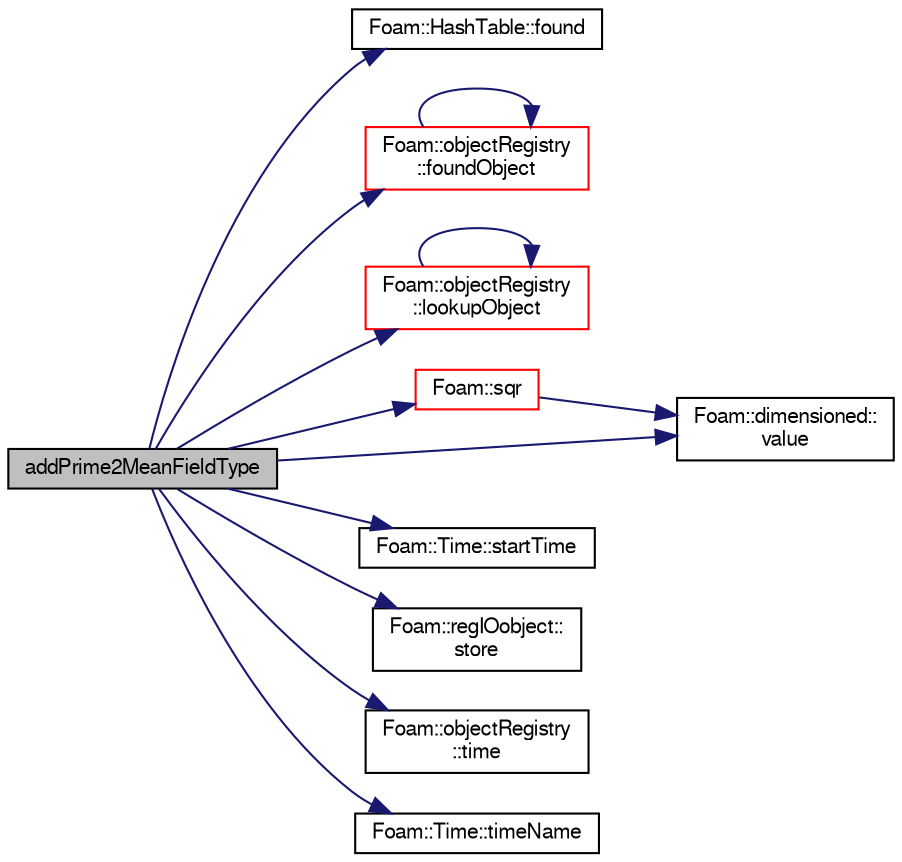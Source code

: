 digraph "addPrime2MeanFieldType"
{
  bgcolor="transparent";
  edge [fontname="FreeSans",fontsize="10",labelfontname="FreeSans",labelfontsize="10"];
  node [fontname="FreeSans",fontsize="10",shape=record];
  rankdir="LR";
  Node96 [label="addPrime2MeanFieldType",height=0.2,width=0.4,color="black", fillcolor="grey75", style="filled", fontcolor="black"];
  Node96 -> Node97 [color="midnightblue",fontsize="10",style="solid",fontname="FreeSans"];
  Node97 [label="Foam::HashTable::found",height=0.2,width=0.4,color="black",URL="$a25702.html#a9a7a02c333e3e98344a1e5b891c4d985",tooltip="Return true if hashedEntry is found in table. "];
  Node96 -> Node98 [color="midnightblue",fontsize="10",style="solid",fontname="FreeSans"];
  Node98 [label="Foam::objectRegistry\l::foundObject",height=0.2,width=0.4,color="red",URL="$a26326.html#afb1fd730975d12fa5bcd4252fbf2b92c",tooltip="Is the named Type found? "];
  Node98 -> Node98 [color="midnightblue",fontsize="10",style="solid",fontname="FreeSans"];
  Node96 -> Node109 [color="midnightblue",fontsize="10",style="solid",fontname="FreeSans"];
  Node109 [label="Foam::objectRegistry\l::lookupObject",height=0.2,width=0.4,color="red",URL="$a26326.html#a8b49296f8410366342c524250612c2aa",tooltip="Lookup and return the object of the given Type. "];
  Node109 -> Node109 [color="midnightblue",fontsize="10",style="solid",fontname="FreeSans"];
  Node96 -> Node153 [color="midnightblue",fontsize="10",style="solid",fontname="FreeSans"];
  Node153 [label="Foam::sqr",height=0.2,width=0.4,color="red",URL="$a21124.html#a277dc11c581d53826ab5090b08f3b17b"];
  Node153 -> Node106 [color="midnightblue",fontsize="10",style="solid",fontname="FreeSans"];
  Node106 [label="Foam::dimensioned::\lvalue",height=0.2,width=0.4,color="black",URL="$a26366.html#a7948200a26c85fc3a83ffa510a91d668",tooltip="Return const reference to value. "];
  Node96 -> Node154 [color="midnightblue",fontsize="10",style="solid",fontname="FreeSans"];
  Node154 [label="Foam::Time::startTime",height=0.2,width=0.4,color="black",URL="$a26350.html#a1a4be808a97531916a76b8c51c5f61a5",tooltip="Return start time. "];
  Node96 -> Node155 [color="midnightblue",fontsize="10",style="solid",fontname="FreeSans"];
  Node155 [label="Foam::regIOobject::\lstore",height=0.2,width=0.4,color="black",URL="$a26334.html#af5d1fdcbfe78592afb590a4c244acf20",tooltip="Transfer ownership of this object to its registry. "];
  Node96 -> Node156 [color="midnightblue",fontsize="10",style="solid",fontname="FreeSans"];
  Node156 [label="Foam::objectRegistry\l::time",height=0.2,width=0.4,color="black",URL="$a26326.html#a0d94096809fe3376b29a2a29ca11bb18",tooltip="Return time. "];
  Node96 -> Node157 [color="midnightblue",fontsize="10",style="solid",fontname="FreeSans"];
  Node157 [label="Foam::Time::timeName",height=0.2,width=0.4,color="black",URL="$a26350.html#ad9d86fef6eca18797c786726cf925179",tooltip="Return time name of given scalar time. "];
  Node96 -> Node106 [color="midnightblue",fontsize="10",style="solid",fontname="FreeSans"];
}
